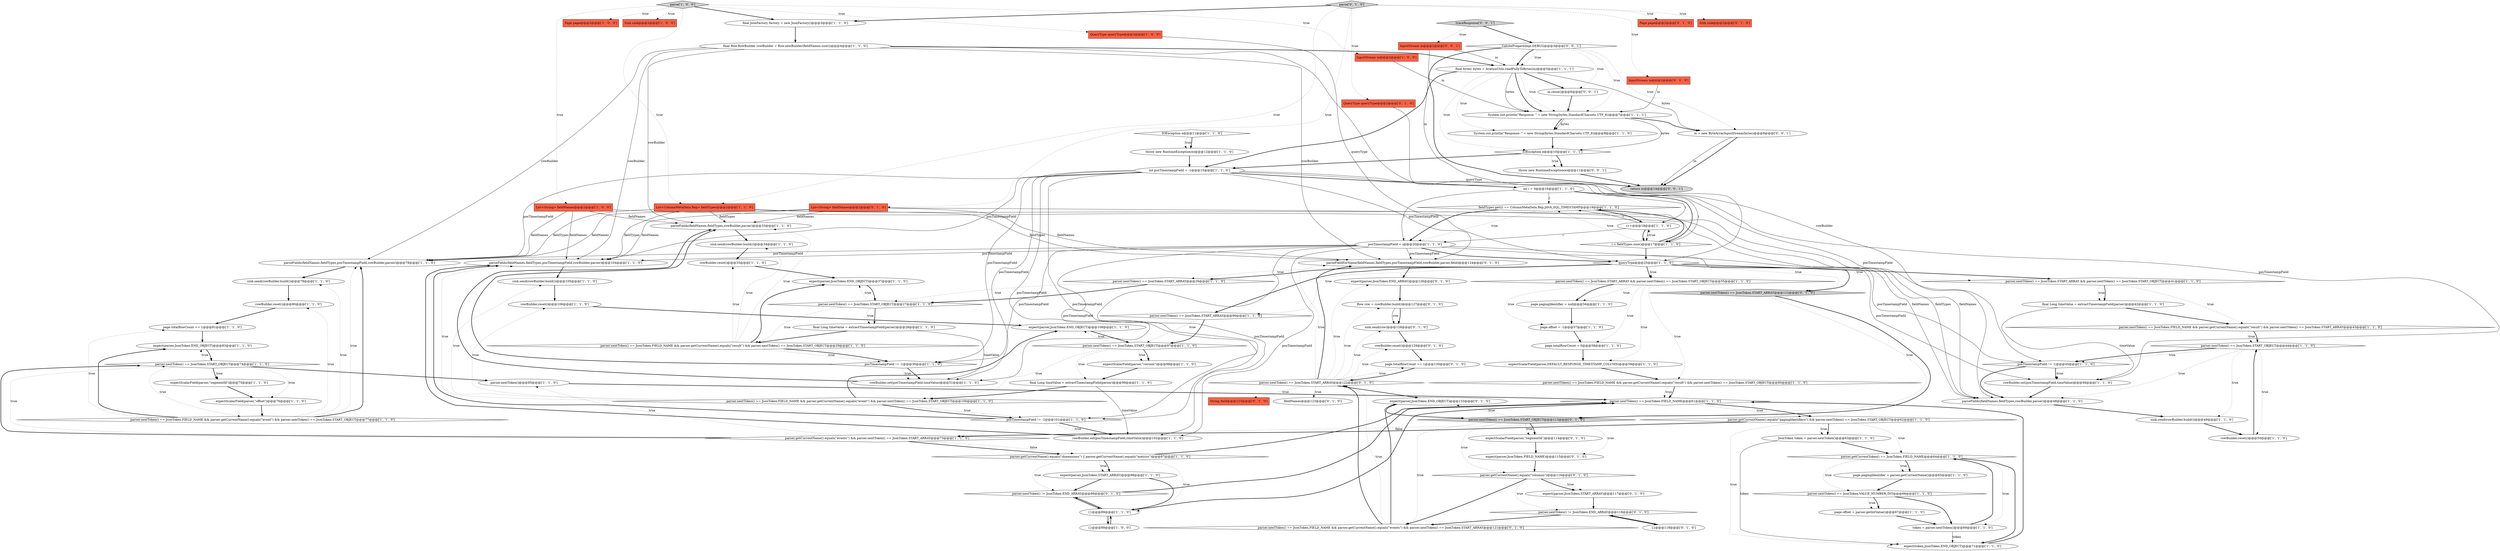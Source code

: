 digraph {
10 [style = filled, label = "parser.nextToken() == JsonToken.START_OBJECT@@@44@@@['1', '1', '0']", fillcolor = white, shape = diamond image = "AAA0AAABBB1BBB"];
31 [style = filled, label = "parseFields(fieldNames,fieldTypes,posTimestampField,rowBuilder,parser)@@@78@@@['1', '1', '0']", fillcolor = white, shape = ellipse image = "AAA0AAABBB1BBB"];
79 [style = filled, label = "expectScalarField(parser,\"segmentId\")@@@75@@@['1', '1', '0']", fillcolor = white, shape = ellipse image = "AAA0AAABBB1BBB"];
87 [style = filled, label = "Page page@@@2@@@['0', '1', '0']", fillcolor = tomato, shape = box image = "AAA0AAABBB2BBB"];
80 [style = filled, label = "parser.nextToken() == JsonToken.START_OBJECT@@@74@@@['1', '1', '0']", fillcolor = white, shape = diamond image = "AAA0AAABBB1BBB"];
102 [style = filled, label = "String field@@@123@@@['0', '1', '0']", fillcolor = tomato, shape = box image = "AAA1AAABBB2BBB"];
21 [style = filled, label = "parser.nextToken() == JsonToken.FIELD_NAME && parser.getCurrentName().equals(\"event\") && parser.nextToken() == JsonToken.START_OBJECT@@@77@@@['1', '1', '0']", fillcolor = white, shape = diamond image = "AAA0AAABBB1BBB"];
75 [style = filled, label = "throw new RuntimeException(e)@@@12@@@['1', '1', '0']", fillcolor = white, shape = ellipse image = "AAA0AAABBB1BBB"];
88 [style = filled, label = "parser.nextToken() == JsonToken.FIELD_NAME && parser.getCurrentName().equals(\"events\") && parser.nextToken() == JsonToken.START_ARRAY@@@121@@@['0', '1', '0']", fillcolor = white, shape = diamond image = "AAA1AAABBB2BBB"];
109 [style = filled, label = "traceResponse['0', '0', '1']", fillcolor = lightgray, shape = diamond image = "AAA0AAABBB3BBB"];
73 [style = filled, label = "final JsonFactory factory = new JsonFactory()@@@3@@@['1', '1', '0']", fillcolor = white, shape = ellipse image = "AAA0AAABBB1BBB"];
7 [style = filled, label = "expect(parser,JsonToken.END_OBJECT)@@@37@@@['1', '1', '0']", fillcolor = white, shape = ellipse image = "AAA0AAABBB1BBB"];
90 [style = filled, label = "Row row = rowBuilder.build()@@@127@@@['0', '1', '0']", fillcolor = white, shape = ellipse image = "AAA1AAABBB2BBB"];
56 [style = filled, label = "expect(token,JsonToken.END_OBJECT)@@@71@@@['1', '1', '0']", fillcolor = white, shape = ellipse image = "AAA0AAABBB1BBB"];
76 [style = filled, label = "parser.nextToken() == JsonToken.FIELD_NAME && parser.getCurrentName().equals(\"event\") && parser.nextToken() == JsonToken.START_OBJECT@@@100@@@['1', '1', '0']", fillcolor = white, shape = diamond image = "AAA0AAABBB1BBB"];
108 [style = filled, label = "in = new ByteArrayInputStream(bytes)@@@8@@@['0', '0', '1']", fillcolor = white, shape = ellipse image = "AAA0AAABBB3BBB"];
70 [style = filled, label = "sink.send(rowBuilder.build())@@@79@@@['1', '1', '0']", fillcolor = white, shape = ellipse image = "AAA0AAABBB1BBB"];
41 [style = filled, label = "parser.nextToken() == JsonToken.START_ARRAY@@@26@@@['1', '1', '0']", fillcolor = white, shape = diamond image = "AAA0AAABBB1BBB"];
3 [style = filled, label = "parser.nextToken()@@@85@@@['1', '1', '0']", fillcolor = white, shape = ellipse image = "AAA0AAABBB1BBB"];
95 [style = filled, label = "expect(parser,JsonToken.END_ARRAY)@@@126@@@['0', '1', '0']", fillcolor = white, shape = ellipse image = "AAA1AAABBB2BBB"];
19 [style = filled, label = "Page page@@@2@@@['1', '0', '0']", fillcolor = tomato, shape = box image = "AAA0AAABBB1BBB"];
14 [style = filled, label = "parser.nextToken() == JsonToken.START_ARRAY && parser.nextToken() == JsonToken.START_OBJECT@@@41@@@['1', '1', '0']", fillcolor = white, shape = diamond image = "AAA0AAABBB1BBB"];
8 [style = filled, label = "final Long timeValue = extractTimestampField(parser)@@@28@@@['1', '1', '0']", fillcolor = white, shape = ellipse image = "AAA0AAABBB1BBB"];
60 [style = filled, label = "parser.getCurrentName().equals(\"events\") && parser.nextToken() == JsonToken.START_ARRAY@@@73@@@['1', '1', '0']", fillcolor = white, shape = diamond image = "AAA0AAABBB1BBB"];
52 [style = filled, label = "parser.nextToken() == JsonToken.FIELD_NAME && parser.getCurrentName().equals(\"result\") && parser.nextToken() == JsonToken.START_OBJECT@@@60@@@['1', '1', '0']", fillcolor = white, shape = diamond image = "AAA0AAABBB1BBB"];
36 [style = filled, label = "parseFields(fieldNames,fieldTypes,rowBuilder,parser)@@@33@@@['1', '1', '0']", fillcolor = white, shape = ellipse image = "AAA0AAABBB1BBB"];
69 [style = filled, label = "rowBuilder.set(posTimestampField,timeValue)@@@31@@@['1', '1', '0']", fillcolor = white, shape = ellipse image = "AAA0AAABBB1BBB"];
100 [style = filled, label = "List<String> fieldNames@@@2@@@['0', '1', '0']", fillcolor = tomato, shape = box image = "AAA0AAABBB2BBB"];
1 [style = filled, label = "posTimestampField != -1@@@45@@@['1', '1', '0']", fillcolor = white, shape = diamond image = "AAA0AAABBB1BBB"];
34 [style = filled, label = "expectScalarField(parser,DEFAULT_RESPONSE_TIMESTAMP_COLUMN)@@@59@@@['1', '1', '0']", fillcolor = white, shape = ellipse image = "AAA0AAABBB1BBB"];
104 [style = filled, label = "parseFieldForName(fieldNames,fieldTypes,posTimestampField,rowBuilder,parser,field)@@@124@@@['0', '1', '0']", fillcolor = white, shape = ellipse image = "AAA1AAABBB2BBB"];
85 [style = filled, label = "expect(parser,JsonToken.START_ARRAY)@@@117@@@['0', '1', '0']", fillcolor = white, shape = ellipse image = "AAA1AAABBB2BBB"];
51 [style = filled, label = "page.pagingIdentifier = null@@@56@@@['1', '1', '0']", fillcolor = white, shape = ellipse image = "AAA0AAABBB1BBB"];
9 [style = filled, label = "QueryType queryType@@@2@@@['1', '0', '0']", fillcolor = tomato, shape = box image = "AAA0AAABBB1BBB"];
22 [style = filled, label = "sink.send(rowBuilder.build())@@@49@@@['1', '1', '0']", fillcolor = white, shape = ellipse image = "AAA0AAABBB1BBB"];
33 [style = filled, label = "rowBuilder.reset()@@@80@@@['1', '1', '0']", fillcolor = white, shape = ellipse image = "AAA0AAABBB1BBB"];
93 [style = filled, label = "fieldNames@@@123@@@['0', '1', '0']", fillcolor = white, shape = ellipse image = "AAA0AAABBB2BBB"];
74 [style = filled, label = "final Long timeValue = extractTimestampField(parser)@@@99@@@['1', '1', '0']", fillcolor = white, shape = ellipse image = "AAA0AAABBB1BBB"];
78 [style = filled, label = "System.out.println(\"Response: \" + new String(bytes,StandardCharsets.UTF_8))@@@8@@@['1', '1', '0']", fillcolor = white, shape = ellipse image = "AAA0AAABBB1BBB"];
24 [style = filled, label = "int posTimestampField = -1@@@15@@@['1', '1', '0']", fillcolor = white, shape = ellipse image = "AAA0AAABBB1BBB"];
94 [style = filled, label = "parser.nextToken() == JsonToken.START_ARRAY@@@112@@@['0', '1', '0']", fillcolor = lightgray, shape = diamond image = "AAA1AAABBB2BBB"];
58 [style = filled, label = "parser.nextToken() == JsonToken.START_OBJECT@@@27@@@['1', '1', '0']", fillcolor = white, shape = diamond image = "AAA0AAABBB1BBB"];
40 [style = filled, label = "int i = 0@@@16@@@['1', '1', '0']", fillcolor = white, shape = ellipse image = "AAA0AAABBB1BBB"];
81 [style = filled, label = "queryType@@@25@@@['1', '1', '0']", fillcolor = white, shape = diamond image = "AAA0AAABBB1BBB"];
54 [style = filled, label = "token = parser.nextToken()@@@69@@@['1', '1', '0']", fillcolor = white, shape = ellipse image = "AAA0AAABBB1BBB"];
61 [style = filled, label = "parser.nextToken() == JsonToken.START_ARRAY && parser.nextToken() == JsonToken.START_OBJECT@@@55@@@['1', '1', '0']", fillcolor = white, shape = diamond image = "AAA0AAABBB1BBB"];
16 [style = filled, label = "fieldTypes.get(i) == ColumnMetaData.Rep.JAVA_SQL_TIMESTAMP@@@19@@@['1', '1', '0']", fillcolor = white, shape = diamond image = "AAA0AAABBB1BBB"];
107 [style = filled, label = "sink.send(row)@@@128@@@['0', '1', '0']", fillcolor = white, shape = ellipse image = "AAA1AAABBB2BBB"];
57 [style = filled, label = "parseFields(fieldNames,fieldTypes,posTimestampField,rowBuilder,parser)@@@104@@@['1', '1', '0']", fillcolor = white, shape = ellipse image = "AAA0AAABBB1BBB"];
15 [style = filled, label = "i++@@@18@@@['1', '1', '0']", fillcolor = white, shape = ellipse image = "AAA0AAABBB1BBB"];
112 [style = filled, label = "in.close()@@@6@@@['0', '0', '1']", fillcolor = white, shape = ellipse image = "AAA0AAABBB3BBB"];
105 [style = filled, label = "parser.nextToken() != JsonToken.END_ARRAY@@@89@@@['0', '1', '0']", fillcolor = white, shape = diamond image = "AAA0AAABBB2BBB"];
27 [style = filled, label = "posTimestampField != -1@@@30@@@['1', '1', '0']", fillcolor = white, shape = diamond image = "AAA0AAABBB1BBB"];
35 [style = filled, label = "page.offset = -1@@@57@@@['1', '1', '0']", fillcolor = white, shape = ellipse image = "AAA0AAABBB1BBB"];
114 [style = filled, label = "return in@@@14@@@['0', '0', '1']", fillcolor = lightgray, shape = ellipse image = "AAA0AAABBB3BBB"];
42 [style = filled, label = "final Long timeValue = extractTimestampField(parser)@@@42@@@['1', '1', '0']", fillcolor = white, shape = ellipse image = "AAA0AAABBB1BBB"];
44 [style = filled, label = "Sink sink@@@2@@@['1', '0', '0']", fillcolor = tomato, shape = box image = "AAA0AAABBB1BBB"];
53 [style = filled, label = "rowBuilder.set(posTimestampField,timeValue)@@@46@@@['1', '1', '0']", fillcolor = white, shape = ellipse image = "AAA0AAABBB1BBB"];
47 [style = filled, label = "parser.nextToken() == JsonToken.FIELD_NAME && parser.getCurrentName().equals(\"result\") && parser.nextToken() == JsonToken.START_ARRAY@@@43@@@['1', '1', '0']", fillcolor = white, shape = diamond image = "AAA0AAABBB1BBB"];
20 [style = filled, label = "expectScalarField(parser,\"version\")@@@98@@@['1', '1', '0']", fillcolor = white, shape = ellipse image = "AAA0AAABBB1BBB"];
28 [style = filled, label = "InputStream in@@@2@@@['1', '0', '0']", fillcolor = tomato, shape = box image = "AAA0AAABBB1BBB"];
13 [style = filled, label = "final Row.RowBuilder rowBuilder = Row.newBuilder(fieldNames.size())@@@4@@@['1', '1', '0']", fillcolor = white, shape = ellipse image = "AAA0AAABBB1BBB"];
39 [style = filled, label = "page.totalRowCount += 1@@@81@@@['1', '1', '0']", fillcolor = white, shape = ellipse image = "AAA0AAABBB1BBB"];
86 [style = filled, label = "parser.nextToken() != JsonToken.END_ARRAY@@@118@@@['0', '1', '0']", fillcolor = white, shape = diamond image = "AAA0AAABBB2BBB"];
68 [style = filled, label = "List<ColumnMetaData.Rep> fieldTypes@@@2@@@['1', '1', '0']", fillcolor = tomato, shape = box image = "AAA0AAABBB1BBB"];
89 [style = filled, label = "expectScalarField(parser,\"segmentId\")@@@114@@@['0', '1', '0']", fillcolor = white, shape = ellipse image = "AAA1AAABBB2BBB"];
67 [style = filled, label = "posTimestampField != -1@@@101@@@['1', '1', '0']", fillcolor = white, shape = diamond image = "AAA0AAABBB1BBB"];
2 [style = filled, label = "JsonToken token = parser.nextToken()@@@63@@@['1', '1', '0']", fillcolor = white, shape = ellipse image = "AAA0AAABBB1BBB"];
111 [style = filled, label = "throw new RuntimeException(e)@@@11@@@['0', '0', '1']", fillcolor = white, shape = ellipse image = "AAA0AAABBB3BBB"];
17 [style = filled, label = "parser.getCurrentName().equals(\"pagingIdentifiers\") && parser.nextToken() == JsonToken.START_OBJECT@@@62@@@['1', '1', '0']", fillcolor = white, shape = diamond image = "AAA0AAABBB1BBB"];
49 [style = filled, label = "rowBuilder.reset()@@@35@@@['1', '1', '0']", fillcolor = white, shape = ellipse image = "AAA0AAABBB1BBB"];
48 [style = filled, label = "{}@@@89@@@['1', '1', '0']", fillcolor = white, shape = ellipse image = "AAA0AAABBB1BBB"];
18 [style = filled, label = "rowBuilder.set(posTimestampField,timeValue)@@@102@@@['1', '1', '0']", fillcolor = white, shape = ellipse image = "AAA0AAABBB1BBB"];
32 [style = filled, label = "parser.nextToken() == JsonToken.FIELD_NAME && parser.getCurrentName().equals(\"result\") && parser.nextToken() == JsonToken.START_OBJECT@@@29@@@['1', '1', '0']", fillcolor = white, shape = diamond image = "AAA0AAABBB1BBB"];
62 [style = filled, label = "parser.getCurrentToken() == JsonToken.FIELD_NAME@@@64@@@['1', '1', '0']", fillcolor = white, shape = diamond image = "AAA0AAABBB1BBB"];
82 [style = filled, label = "Sink sink@@@2@@@['0', '1', '0']", fillcolor = tomato, shape = box image = "AAA0AAABBB2BBB"];
29 [style = filled, label = "i < fieldTypes.size()@@@17@@@['1', '1', '0']", fillcolor = white, shape = diamond image = "AAA0AAABBB1BBB"];
26 [style = filled, label = "expect(parser,JsonToken.END_OBJECT)@@@83@@@['1', '1', '0']", fillcolor = white, shape = ellipse image = "AAA0AAABBB1BBB"];
4 [style = filled, label = "IOException e@@@11@@@['1', '1', '0']", fillcolor = white, shape = diamond image = "AAA0AAABBB1BBB"];
6 [style = filled, label = "rowBuilder.reset()@@@50@@@['1', '1', '0']", fillcolor = white, shape = ellipse image = "AAA0AAABBB1BBB"];
91 [style = filled, label = "expect(parser,JsonToken.END_OBJECT)@@@133@@@['0', '1', '0']", fillcolor = white, shape = ellipse image = "AAA1AAABBB2BBB"];
103 [style = filled, label = "parse['0', '1', '0']", fillcolor = lightgray, shape = diamond image = "AAA0AAABBB2BBB"];
5 [style = filled, label = "{}@@@89@@@['1', '0', '0']", fillcolor = white, shape = ellipse image = "AAA0AAABBB1BBB"];
106 [style = filled, label = "page.totalRowCount += 1@@@130@@@['0', '1', '0']", fillcolor = white, shape = ellipse image = "AAA1AAABBB2BBB"];
92 [style = filled, label = "{}@@@118@@@['0', '1', '0']", fillcolor = white, shape = ellipse image = "AAA1AAABBB2BBB"];
59 [style = filled, label = "rowBuilder.reset()@@@106@@@['1', '1', '0']", fillcolor = white, shape = ellipse image = "AAA0AAABBB1BBB"];
23 [style = filled, label = "parse['1', '0', '0']", fillcolor = lightgray, shape = diamond image = "AAA0AAABBB1BBB"];
63 [style = filled, label = "sink.send(rowBuilder.build())@@@105@@@['1', '1', '0']", fillcolor = white, shape = ellipse image = "AAA0AAABBB1BBB"];
66 [style = filled, label = "parser.nextToken() == JsonToken.START_ARRAY@@@96@@@['1', '1', '0']", fillcolor = white, shape = diamond image = "AAA0AAABBB1BBB"];
72 [style = filled, label = "parser.nextToken() == JsonToken.FIELD_NAME@@@61@@@['1', '1', '0']", fillcolor = white, shape = diamond image = "AAA0AAABBB1BBB"];
77 [style = filled, label = "final byte(( bytes = AvaticaUtils.readFullyToBytes(in)@@@5@@@['1', '1', '1']", fillcolor = white, shape = ellipse image = "AAA0AAABBB1BBB"];
83 [style = filled, label = "rowBuilder.reset()@@@129@@@['0', '1', '0']", fillcolor = white, shape = ellipse image = "AAA1AAABBB2BBB"];
97 [style = filled, label = "expect(parser,JsonToken.FIELD_NAME)@@@115@@@['0', '1', '0']", fillcolor = white, shape = ellipse image = "AAA1AAABBB2BBB"];
37 [style = filled, label = "page.totalRowCount = 0@@@58@@@['1', '1', '0']", fillcolor = white, shape = ellipse image = "AAA0AAABBB1BBB"];
30 [style = filled, label = "sink.send(rowBuilder.build())@@@34@@@['1', '1', '0']", fillcolor = white, shape = ellipse image = "AAA0AAABBB1BBB"];
71 [style = filled, label = "parseFields(fieldNames,fieldTypes,rowBuilder,parser)@@@48@@@['1', '1', '0']", fillcolor = white, shape = ellipse image = "AAA0AAABBB1BBB"];
96 [style = filled, label = "QueryType queryType@@@2@@@['0', '1', '0']", fillcolor = tomato, shape = box image = "AAA0AAABBB2BBB"];
25 [style = filled, label = "expect(parser,JsonToken.START_ARRAY)@@@88@@@['1', '1', '0']", fillcolor = white, shape = ellipse image = "AAA0AAABBB1BBB"];
65 [style = filled, label = "parser.getCurrentName().equals(\"dimensions\") || parser.getCurrentName().equals(\"metrics\")@@@87@@@['1', '1', '0']", fillcolor = white, shape = diamond image = "AAA0AAABBB1BBB"];
113 [style = filled, label = "InputStream in@@@2@@@['0', '0', '1']", fillcolor = tomato, shape = box image = "AAA0AAABBB3BBB"];
45 [style = filled, label = "List<String> fieldNames@@@2@@@['1', '0', '0']", fillcolor = tomato, shape = box image = "AAA0AAABBB1BBB"];
50 [style = filled, label = "System.out.println(\"Response: \" + new String(bytes,StandardCharsets.UTF_8))@@@7@@@['1', '1', '1']", fillcolor = white, shape = ellipse image = "AAA0AAABBB1BBB"];
84 [style = filled, label = "parser.nextToken() == JsonToken.START_ARRAY@@@122@@@['0', '1', '0']", fillcolor = white, shape = diamond image = "AAA1AAABBB2BBB"];
55 [style = filled, label = "page.offset = parser.getIntValue()@@@67@@@['1', '1', '0']", fillcolor = white, shape = ellipse image = "AAA0AAABBB1BBB"];
38 [style = filled, label = "page.pagingIdentifier = parser.getCurrentName()@@@65@@@['1', '1', '0']", fillcolor = white, shape = ellipse image = "AAA0AAABBB1BBB"];
110 [style = filled, label = "CalcitePrepareImpl.DEBUG@@@3@@@['0', '0', '1']", fillcolor = white, shape = diamond image = "AAA0AAABBB3BBB"];
12 [style = filled, label = "posTimestampField = i@@@20@@@['1', '1', '0']", fillcolor = white, shape = ellipse image = "AAA0AAABBB1BBB"];
99 [style = filled, label = "InputStream in@@@2@@@['0', '1', '0']", fillcolor = tomato, shape = box image = "AAA0AAABBB2BBB"];
11 [style = filled, label = "expectScalarField(parser,\"offset\")@@@76@@@['1', '1', '0']", fillcolor = white, shape = ellipse image = "AAA0AAABBB1BBB"];
46 [style = filled, label = "parser.nextToken() == JsonToken.VALUE_NUMBER_INT@@@66@@@['1', '1', '0']", fillcolor = white, shape = diamond image = "AAA0AAABBB1BBB"];
98 [style = filled, label = "parser.getCurrentName().equals(\"columns\")@@@116@@@['0', '1', '0']", fillcolor = white, shape = diamond image = "AAA1AAABBB2BBB"];
0 [style = filled, label = "parser.nextToken() == JsonToken.START_OBJECT@@@97@@@['1', '1', '0']", fillcolor = white, shape = diamond image = "AAA0AAABBB1BBB"];
64 [style = filled, label = "IOException e@@@10@@@['1', '1', '1']", fillcolor = white, shape = diamond image = "AAA0AAABBB1BBB"];
101 [style = filled, label = "parser.nextToken() == JsonToken.START_OBJECT@@@113@@@['0', '1', '0']", fillcolor = lightgray, shape = diamond image = "AAA1AAABBB2BBB"];
43 [style = filled, label = "expect(parser,JsonToken.END_OBJECT)@@@108@@@['1', '1', '0']", fillcolor = white, shape = ellipse image = "AAA0AAABBB1BBB"];
86->92 [style = bold, label=""];
84->107 [style = dotted, label="true"];
107->83 [style = bold, label=""];
12->67 [style = solid, label="posTimestampField"];
21->39 [style = dotted, label="true"];
0->74 [style = dotted, label="true"];
80->79 [style = bold, label=""];
17->60 [style = dotted, label="false"];
40->16 [style = solid, label="i"];
1->53 [style = bold, label=""];
25->105 [style = bold, label=""];
23->44 [style = dotted, label="true"];
9->81 [style = solid, label="queryType"];
89->97 [style = bold, label=""];
20->74 [style = bold, label=""];
97->98 [style = bold, label=""];
36->30 [style = bold, label=""];
80->3 [style = bold, label=""];
105->48 [style = bold, label=""];
61->51 [style = dotted, label="true"];
106->84 [style = bold, label=""];
52->72 [style = dotted, label="true"];
60->65 [style = dotted, label="false"];
90->107 [style = bold, label=""];
77->50 [style = dotted, label="true"];
2->62 [style = bold, label=""];
12->81 [style = bold, label=""];
71->22 [style = bold, label=""];
24->1 [style = solid, label="posTimestampField"];
1->71 [style = bold, label=""];
81->66 [style = dotted, label="true"];
32->30 [style = dotted, label="true"];
101->89 [style = dotted, label="true"];
8->69 [style = solid, label="timeValue"];
32->27 [style = dotted, label="true"];
24->104 [style = solid, label="posTimestampField"];
81->14 [style = bold, label=""];
24->69 [style = solid, label="posTimestampField"];
61->37 [style = dotted, label="true"];
66->0 [style = bold, label=""];
27->69 [style = bold, label=""];
16->12 [style = bold, label=""];
109->110 [style = bold, label=""];
0->20 [style = bold, label=""];
23->45 [style = dotted, label="true"];
110->112 [style = dotted, label="true"];
108->114 [style = solid, label="in"];
81->66 [style = bold, label=""];
21->26 [style = bold, label=""];
48->105 [style = bold, label=""];
77->112 [style = bold, label=""];
35->37 [style = bold, label=""];
111->114 [style = bold, label=""];
88->84 [style = bold, label=""];
100->104 [style = solid, label="fieldNames"];
12->104 [style = solid, label="posTimestampField"];
81->14 [style = dotted, label="true"];
10->6 [style = dotted, label="true"];
84->102 [style = dotted, label="true"];
77->50 [style = solid, label="bytes"];
32->7 [style = bold, label=""];
84->95 [style = dotted, label="true"];
80->21 [style = dotted, label="true"];
24->18 [style = solid, label="posTimestampField"];
103->73 [style = bold, label=""];
110->114 [style = bold, label=""];
80->79 [style = dotted, label="true"];
94->101 [style = dotted, label="true"];
42->53 [style = solid, label="timeValue"];
81->61 [style = dotted, label="true"];
12->69 [style = solid, label="posTimestampField"];
17->2 [style = bold, label=""];
41->58 [style = bold, label=""];
101->89 [style = bold, label=""];
0->76 [style = dotted, label="true"];
112->50 [style = bold, label=""];
12->31 [style = solid, label="posTimestampField"];
113->114 [style = solid, label="in"];
46->55 [style = bold, label=""];
29->16 [style = dotted, label="true"];
98->86 [style = dotted, label="true"];
58->7 [style = dotted, label="true"];
12->27 [style = solid, label="posTimestampField"];
48->72 [style = bold, label=""];
77->108 [style = solid, label="bytes"];
73->13 [style = bold, label=""];
8->32 [style = bold, label=""];
23->73 [style = bold, label=""];
84->91 [style = bold, label=""];
62->56 [style = bold, label=""];
103->68 [style = dotted, label="true"];
45->31 [style = solid, label="fieldNames"];
68->57 [style = solid, label="fieldTypes"];
59->43 [style = bold, label=""];
62->38 [style = bold, label=""];
38->46 [style = bold, label=""];
110->50 [style = dotted, label="true"];
41->58 [style = dotted, label="true"];
65->105 [style = dotted, label="true"];
37->34 [style = bold, label=""];
24->31 [style = solid, label="posTimestampField"];
66->0 [style = dotted, label="true"];
64->24 [style = bold, label=""];
68->104 [style = solid, label="fieldTypes"];
72->17 [style = dotted, label="true"];
88->84 [style = dotted, label="true"];
84->83 [style = dotted, label="true"];
0->20 [style = dotted, label="true"];
64->111 [style = bold, label=""];
17->2 [style = dotted, label="true"];
34->52 [style = bold, label=""];
23->9 [style = dotted, label="true"];
80->11 [style = dotted, label="true"];
65->72 [style = bold, label=""];
62->54 [style = dotted, label="true"];
103->96 [style = dotted, label="true"];
98->85 [style = dotted, label="true"];
24->53 [style = solid, label="posTimestampField"];
101->88 [style = dotted, label="true"];
15->16 [style = solid, label="i"];
17->62 [style = dotted, label="true"];
91->101 [style = bold, label=""];
12->53 [style = solid, label="posTimestampField"];
75->24 [style = bold, label=""];
57->63 [style = bold, label=""];
61->51 [style = bold, label=""];
76->43 [style = bold, label=""];
81->61 [style = bold, label=""];
15->29 [style = bold, label=""];
42->47 [style = bold, label=""];
21->31 [style = dotted, label="true"];
100->71 [style = solid, label="fieldNames"];
24->40 [style = bold, label=""];
30->49 [style = bold, label=""];
24->27 [style = solid, label="posTimestampField"];
45->36 [style = solid, label="fieldNames"];
13->57 [style = solid, label="rowBuilder"];
25->48 [style = bold, label=""];
10->1 [style = dotted, label="true"];
23->68 [style = dotted, label="true"];
28->50 [style = solid, label="in"];
76->63 [style = dotted, label="true"];
101->98 [style = dotted, label="true"];
12->57 [style = solid, label="posTimestampField"];
22->6 [style = bold, label=""];
109->113 [style = dotted, label="true"];
81->41 [style = dotted, label="true"];
65->48 [style = dotted, label="true"];
76->67 [style = dotted, label="true"];
23->19 [style = dotted, label="true"];
15->29 [style = solid, label="i"];
77->64 [style = dotted, label="true"];
61->35 [style = dotted, label="true"];
81->94 [style = bold, label=""];
32->27 [style = bold, label=""];
70->33 [style = bold, label=""];
84->104 [style = dotted, label="true"];
74->76 [style = bold, label=""];
67->57 [style = bold, label=""];
110->108 [style = dotted, label="true"];
63->59 [style = bold, label=""];
62->46 [style = dotted, label="true"];
110->77 [style = bold, label=""];
100->36 [style = solid, label="fieldNames"];
31->70 [style = bold, label=""];
48->5 [style = bold, label=""];
81->41 [style = bold, label=""];
72->17 [style = bold, label=""];
54->56 [style = solid, label="token"];
105->72 [style = bold, label=""];
2->56 [style = solid, label="token"];
46->55 [style = dotted, label="true"];
47->10 [style = bold, label=""];
13->104 [style = solid, label="rowBuilder"];
3->72 [style = bold, label=""];
10->1 [style = bold, label=""];
95->90 [style = bold, label=""];
83->106 [style = bold, label=""];
77->78 [style = dotted, label="true"];
51->35 [style = bold, label=""];
29->16 [style = bold, label=""];
101->91 [style = dotted, label="true"];
13->36 [style = solid, label="rowBuilder"];
53->71 [style = bold, label=""];
103->82 [style = dotted, label="true"];
68->36 [style = solid, label="fieldTypes"];
96->81 [style = solid, label="queryType"];
79->11 [style = bold, label=""];
54->62 [style = bold, label=""];
40->29 [style = bold, label=""];
103->87 [style = dotted, label="true"];
60->80 [style = bold, label=""];
7->58 [style = bold, label=""];
65->25 [style = dotted, label="true"];
58->8 [style = bold, label=""];
77->50 [style = bold, label=""];
88->91 [style = bold, label=""];
29->81 [style = bold, label=""];
26->80 [style = bold, label=""];
50->78 [style = solid, label="bytes"];
67->18 [style = bold, label=""];
40->29 [style = solid, label="i"];
43->0 [style = bold, label=""];
13->71 [style = solid, label="rowBuilder"];
92->86 [style = bold, label=""];
10->71 [style = dotted, label="true"];
1->53 [style = dotted, label="true"];
110->77 [style = dotted, label="true"];
14->42 [style = dotted, label="true"];
45->71 [style = solid, label="fieldNames"];
39->26 [style = bold, label=""];
60->65 [style = bold, label=""];
74->18 [style = solid, label="timeValue"];
50->108 [style = bold, label=""];
76->67 [style = bold, label=""];
84->93 [style = dotted, label="true"];
98->88 [style = bold, label=""];
94->101 [style = bold, label=""];
100->31 [style = solid, label="fieldNames"];
58->8 [style = dotted, label="true"];
4->75 [style = dotted, label="true"];
98->85 [style = bold, label=""];
11->21 [style = bold, label=""];
29->15 [style = dotted, label="true"];
76->57 [style = dotted, label="true"];
86->88 [style = bold, label=""];
14->42 [style = bold, label=""];
84->104 [style = bold, label=""];
14->47 [style = dotted, label="true"];
77->24 [style = bold, label=""];
78->64 [style = bold, label=""];
40->12 [style = solid, label="i"];
81->94 [style = dotted, label="true"];
101->97 [style = dotted, label="true"];
16->15 [style = bold, label=""];
12->18 [style = solid, label="posTimestampField"];
60->80 [style = dotted, label="true"];
45->57 [style = solid, label="fieldNames"];
46->54 [style = bold, label=""];
13->77 [style = bold, label=""];
32->36 [style = dotted, label="true"];
104->95 [style = bold, label=""];
10->22 [style = dotted, label="true"];
17->56 [style = dotted, label="true"];
32->49 [style = dotted, label="true"];
56->72 [style = bold, label=""];
80->26 [style = dotted, label="true"];
17->60 [style = bold, label=""];
103->99 [style = dotted, label="true"];
47->10 [style = dotted, label="true"];
62->38 [style = dotted, label="true"];
6->10 [style = bold, label=""];
27->36 [style = bold, label=""];
4->75 [style = bold, label=""];
16->12 [style = dotted, label="true"];
27->69 [style = dotted, label="true"];
65->25 [style = bold, label=""];
40->15 [style = solid, label="i"];
33->39 [style = bold, label=""];
58->32 [style = dotted, label="true"];
15->12 [style = solid, label="i"];
61->34 [style = dotted, label="true"];
50->64 [style = solid, label="bytes"];
13->31 [style = solid, label="rowBuilder"];
50->78 [style = bold, label=""];
84->106 [style = dotted, label="true"];
52->72 [style = bold, label=""];
21->33 [style = dotted, label="true"];
76->59 [style = dotted, label="true"];
69->36 [style = bold, label=""];
5->48 [style = bold, label=""];
84->90 [style = dotted, label="true"];
18->57 [style = bold, label=""];
99->50 [style = solid, label="in"];
90->107 [style = solid, label="row"];
49->7 [style = bold, label=""];
0->43 [style = dotted, label="true"];
60->3 [style = dotted, label="true"];
67->18 [style = dotted, label="true"];
23->28 [style = dotted, label="true"];
24->57 [style = solid, label="posTimestampField"];
108->114 [style = bold, label=""];
68->31 [style = solid, label="fieldTypes"];
113->77 [style = solid, label="in"];
12->1 [style = solid, label="posTimestampField"];
21->70 [style = dotted, label="true"];
64->111 [style = dotted, label="true"];
21->31 [style = bold, label=""];
61->52 [style = dotted, label="true"];
103->100 [style = dotted, label="true"];
55->54 [style = bold, label=""];
100->57 [style = solid, label="fieldNames"];
24->67 [style = solid, label="posTimestampField"];
68->71 [style = solid, label="fieldTypes"];
85->86 [style = bold, label=""];
}
